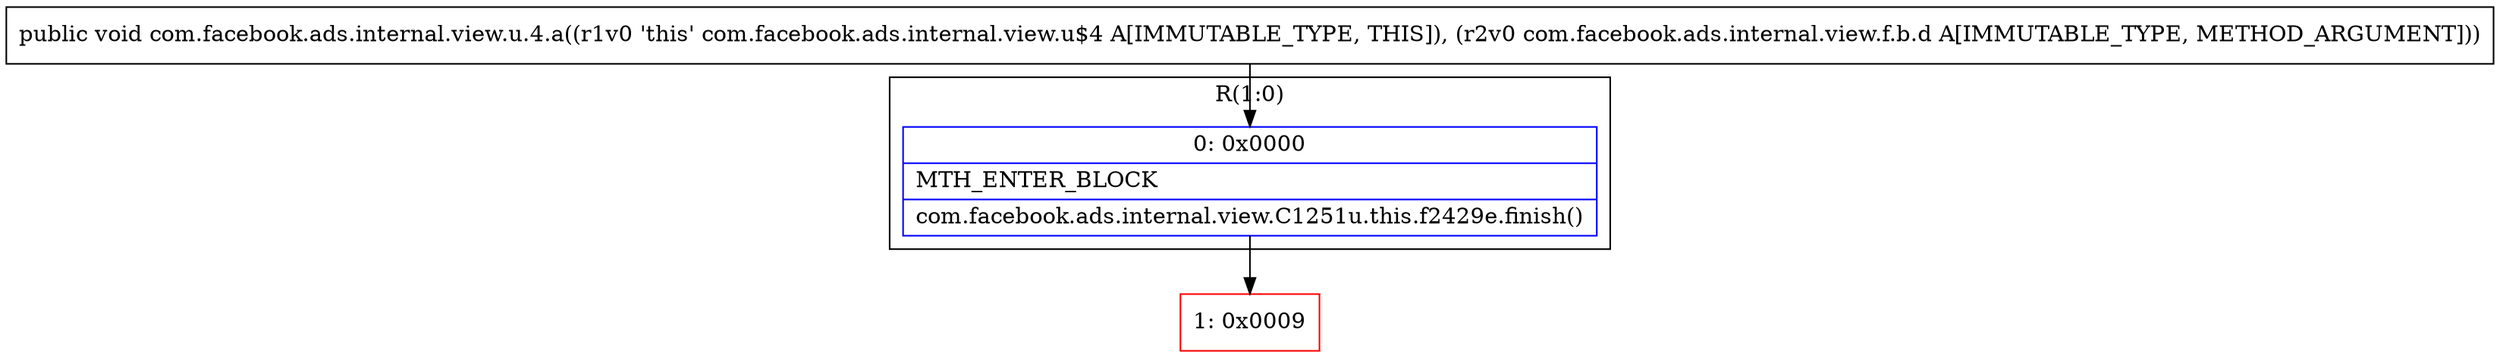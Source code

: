 digraph "CFG forcom.facebook.ads.internal.view.u.4.a(Lcom\/facebook\/ads\/internal\/view\/f\/b\/d;)V" {
subgraph cluster_Region_1733425869 {
label = "R(1:0)";
node [shape=record,color=blue];
Node_0 [shape=record,label="{0\:\ 0x0000|MTH_ENTER_BLOCK\l|com.facebook.ads.internal.view.C1251u.this.f2429e.finish()\l}"];
}
Node_1 [shape=record,color=red,label="{1\:\ 0x0009}"];
MethodNode[shape=record,label="{public void com.facebook.ads.internal.view.u.4.a((r1v0 'this' com.facebook.ads.internal.view.u$4 A[IMMUTABLE_TYPE, THIS]), (r2v0 com.facebook.ads.internal.view.f.b.d A[IMMUTABLE_TYPE, METHOD_ARGUMENT])) }"];
MethodNode -> Node_0;
Node_0 -> Node_1;
}

